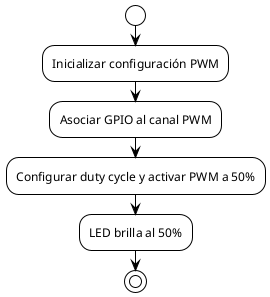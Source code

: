 @startuml led_pwm_flowchart
!theme plain
' title Diagrama de Flujo - Configuración PWM ESP32

start

:Inicializar configuración PWM;
' note right
'   **ledcSetup(0, 5000, 8)**
'   • Canal: 0
'   • Frecuencia: 5 kHz
'   • Resolución: 8 bits (0-255)
' end note

:Asociar GPIO al canal PWM;
' note right
'   **ledcAttachPin(2, 0)**
'   • GPIO2 → Canal 0
'   • Conexión física establecida
' end note

:Configurar duty cycle y activar PWM a 50%;
' note right
'   **ledcWrite(0, 128)**
'   • Canal: 0
'   • Valor: 128/255
'   • Duty Cycle: 50%
' end note

:LED brilla al 50%;
' note right
'   Señal PWM generada
'   LED a mitad de intensidad
' end note

stop

@enduml
